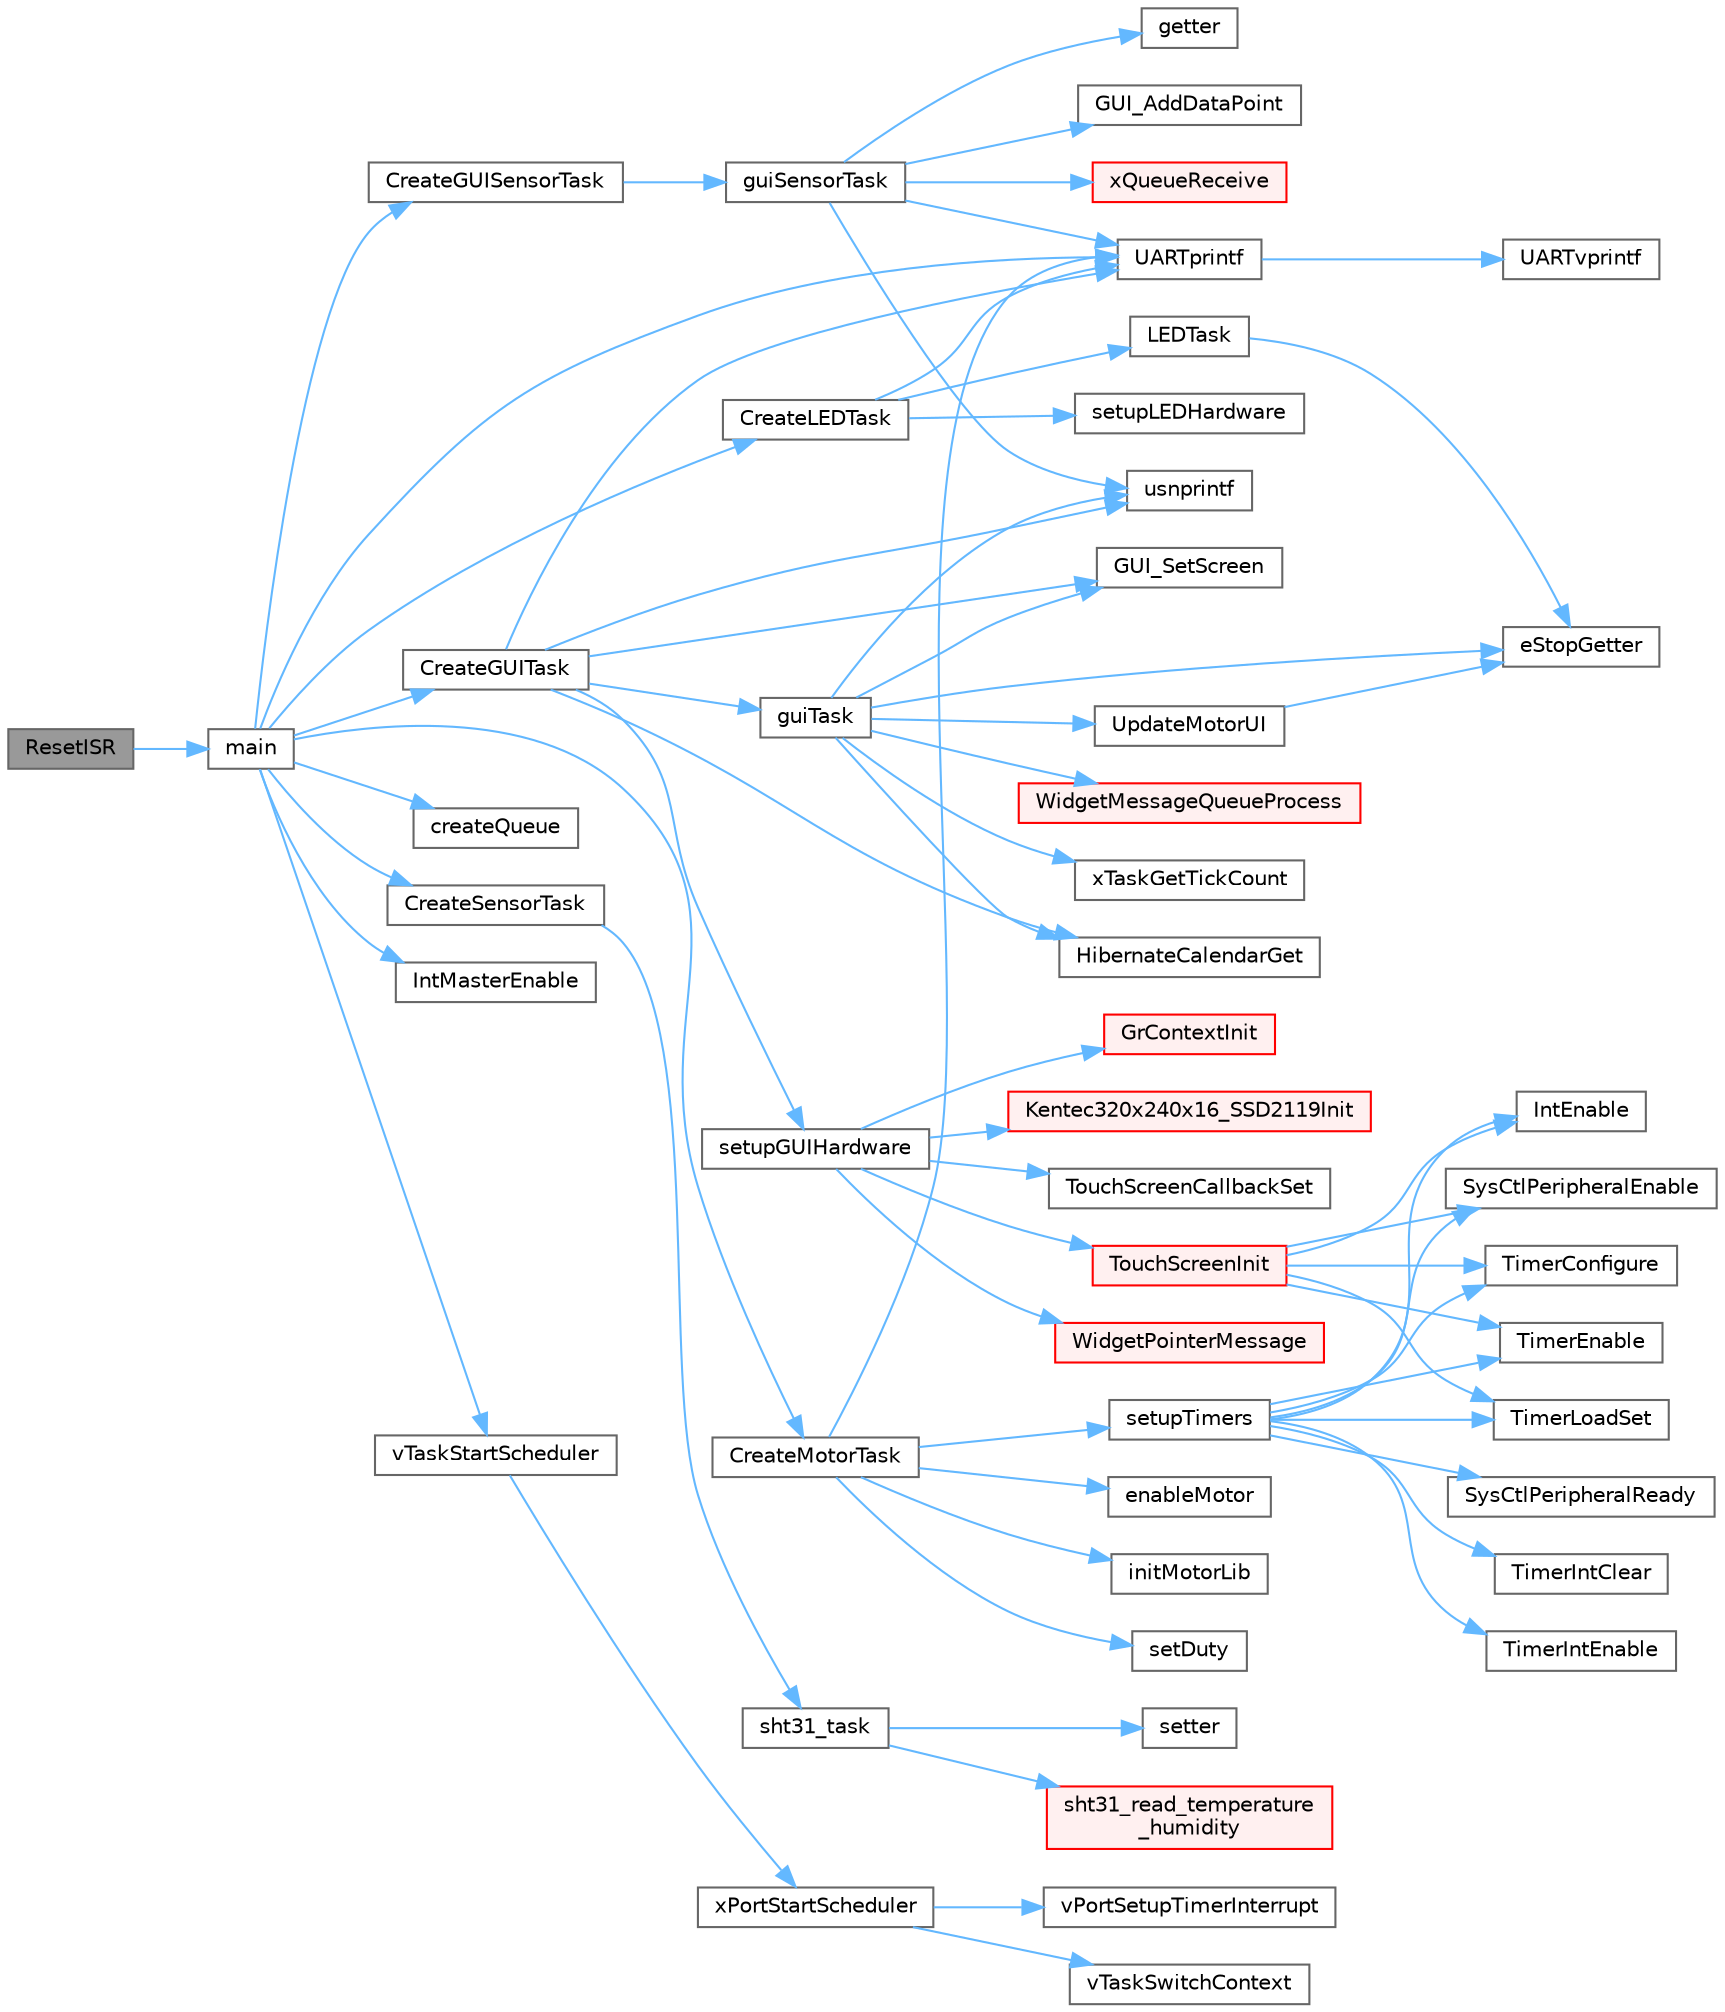 digraph "ResetISR"
{
 // LATEX_PDF_SIZE
  bgcolor="transparent";
  edge [fontname=Helvetica,fontsize=10,labelfontname=Helvetica,labelfontsize=10];
  node [fontname=Helvetica,fontsize=10,shape=box,height=0.2,width=0.4];
  rankdir="LR";
  Node1 [id="Node000001",label="ResetISR",height=0.2,width=0.4,color="gray40", fillcolor="grey60", style="filled", fontcolor="black",tooltip=" "];
  Node1 -> Node2 [id="edge1_Node000001_Node000002",color="steelblue1",style="solid",tooltip=" "];
  Node2 [id="Node000002",label="main",height=0.2,width=0.4,color="grey40", fillcolor="white", style="filled",URL="$main_8c.html#a840291bc02cba5474a4cb46a9b9566fe",tooltip="Starting function, that call the initialization functions."];
  Node2 -> Node3 [id="edge2_Node000002_Node000003",color="steelblue1",style="solid",tooltip=" "];
  Node3 [id="Node000003",label="CreateGUISensorTask",height=0.2,width=0.4,color="grey40", fillcolor="white", style="filled",URL="$gui_8c.html#a1ecbba48d1a4cd81b919180de24283de",tooltip=" "];
  Node3 -> Node4 [id="edge3_Node000003_Node000004",color="steelblue1",style="solid",tooltip=" "];
  Node4 [id="Node000004",label="guiSensorTask",height=0.2,width=0.4,color="grey40", fillcolor="white", style="filled",URL="$gui_8c.html#ad27d0c66bb548fc273cfc6a59c298b12",tooltip=" "];
  Node4 -> Node5 [id="edge4_Node000004_Node000005",color="steelblue1",style="solid",tooltip=" "];
  Node5 [id="Node000005",label="getter",height=0.2,width=0.4,color="grey40", fillcolor="white", style="filled",URL="$group__shared.html#ga8091ec7b192391ed9010006324645373",tooltip="Retrieves a copy of the shared value in a thread-safe manner."];
  Node4 -> Node6 [id="edge5_Node000004_Node000006",color="steelblue1",style="solid",tooltip=" "];
  Node6 [id="Node000006",label="GUI_AddDataPoint",height=0.2,width=0.4,color="grey40", fillcolor="white", style="filled",URL="$group__gui.html#ga7e1d73815f1971736537b8008750f7dc",tooltip="Adds a new data point to the active plot's circular buffer."];
  Node4 -> Node7 [id="edge6_Node000004_Node000007",color="steelblue1",style="solid",tooltip=" "];
  Node7 [id="Node000007",label="UARTprintf",height=0.2,width=0.4,color="grey40", fillcolor="white", style="filled",URL="$group__uartstdio__api.html#ga9df4748a317174f7cf3c20ffc072abb0",tooltip=" "];
  Node7 -> Node8 [id="edge7_Node000007_Node000008",color="steelblue1",style="solid",tooltip=" "];
  Node8 [id="Node000008",label="UARTvprintf",height=0.2,width=0.4,color="grey40", fillcolor="white", style="filled",URL="$uartstdio_8h.html#ac24c8a911d71d799981ea44353f472de",tooltip=" "];
  Node4 -> Node9 [id="edge8_Node000004_Node000009",color="steelblue1",style="solid",tooltip=" "];
  Node9 [id="Node000009",label="usnprintf",height=0.2,width=0.4,color="grey40", fillcolor="white", style="filled",URL="$group__ustdlib__api.html#ga09b6644d4db11375176cb8cc8598c4e5",tooltip=" "];
  Node4 -> Node10 [id="edge9_Node000004_Node000010",color="steelblue1",style="solid",tooltip=" "];
  Node10 [id="Node000010",label="xQueueReceive",height=0.2,width=0.4,color="red", fillcolor="#FFF0F0", style="filled",URL="$queue_8c.html#ad0a166f3b1219a5e37e31f8090d4800d",tooltip=" "];
  Node2 -> Node20 [id="edge10_Node000002_Node000020",color="steelblue1",style="solid",tooltip=" "];
  Node20 [id="Node000020",label="CreateGUITask",height=0.2,width=0.4,color="grey40", fillcolor="white", style="filled",URL="$gui_8c.html#ae4a47c23309c2130fe19568576a30e6f",tooltip="Creates the GUI task and initializes the display."];
  Node20 -> Node21 [id="edge11_Node000020_Node000021",color="steelblue1",style="solid",tooltip=" "];
  Node21 [id="Node000021",label="GUI_SetScreen",height=0.2,width=0.4,color="grey40", fillcolor="white", style="filled",URL="$gui_8c.html#a1d504a75a2f7ceafd79d4f4c6b21dbf1",tooltip="Sets the current GUI screen."];
  Node20 -> Node22 [id="edge12_Node000020_Node000022",color="steelblue1",style="solid",tooltip=" "];
  Node22 [id="Node000022",label="guiTask",height=0.2,width=0.4,color="grey40", fillcolor="white", style="filled",URL="$gui_8c.html#a6819e5ebb843503757f113b4d38a963b",tooltip="GUI FreeRTOS Task Processes widget message queue at ~30Hz."];
  Node22 -> Node23 [id="edge13_Node000022_Node000023",color="steelblue1",style="solid",tooltip=" "];
  Node23 [id="Node000023",label="eStopGetter",height=0.2,width=0.4,color="grey40", fillcolor="white", style="filled",URL="$group__motor.html#gab86eb19b25275b3725f3c542ed3b79f7",tooltip=" "];
  Node22 -> Node21 [id="edge14_Node000022_Node000021",color="steelblue1",style="solid",tooltip=" "];
  Node22 -> Node24 [id="edge15_Node000022_Node000024",color="steelblue1",style="solid",tooltip=" "];
  Node24 [id="Node000024",label="HibernateCalendarGet",height=0.2,width=0.4,color="grey40", fillcolor="white", style="filled",URL="$group__hibernate__api.html#ga4da64c0e43404419a1c4c84d845d45b2",tooltip=" "];
  Node22 -> Node25 [id="edge16_Node000022_Node000025",color="steelblue1",style="solid",tooltip=" "];
  Node25 [id="Node000025",label="UpdateMotorUI",height=0.2,width=0.4,color="grey40", fillcolor="white", style="filled",URL="$group__gui.html#ga78d90b7747181fb17060f871bdb96180",tooltip="Updates the Motor screen UI elements based on motor and E-Stop state."];
  Node25 -> Node23 [id="edge17_Node000025_Node000023",color="steelblue1",style="solid",tooltip=" "];
  Node22 -> Node9 [id="edge18_Node000022_Node000009",color="steelblue1",style="solid",tooltip=" "];
  Node22 -> Node26 [id="edge19_Node000022_Node000026",color="steelblue1",style="solid",tooltip=" "];
  Node26 [id="Node000026",label="WidgetMessageQueueProcess",height=0.2,width=0.4,color="red", fillcolor="#FFF0F0", style="filled",URL="$group__widget__api.html#ga5a621f222e75a42366f7b1eeb2174a5d",tooltip=" "];
  Node22 -> Node29 [id="edge20_Node000022_Node000029",color="steelblue1",style="solid",tooltip=" "];
  Node29 [id="Node000029",label="xTaskGetTickCount",height=0.2,width=0.4,color="grey40", fillcolor="white", style="filled",URL="$tasks_8c.html#a5fa24e36d5e1eeb57f5b73b72ea048e7",tooltip=" "];
  Node20 -> Node24 [id="edge21_Node000020_Node000024",color="steelblue1",style="solid",tooltip=" "];
  Node20 -> Node30 [id="edge22_Node000020_Node000030",color="steelblue1",style="solid",tooltip=" "];
  Node30 [id="Node000030",label="setupGUIHardware",height=0.2,width=0.4,color="grey40", fillcolor="white", style="filled",URL="$gui_8c.html#ab10d5e7d96297855a1976f6f11baa909",tooltip="Initializes the GUI hardware and display context."];
  Node30 -> Node31 [id="edge23_Node000030_Node000031",color="steelblue1",style="solid",tooltip=" "];
  Node31 [id="Node000031",label="GrContextInit",height=0.2,width=0.4,color="red", fillcolor="#FFF0F0", style="filled",URL="$group__primitives__api.html#gaa770c562b61834deb639b5c2409d706d",tooltip=" "];
  Node30 -> Node37 [id="edge24_Node000030_Node000037",color="steelblue1",style="solid",tooltip=" "];
  Node37 [id="Node000037",label="Kentec320x240x16_SSD2119Init",height=0.2,width=0.4,color="red", fillcolor="#FFF0F0", style="filled",URL="$group__kentec320x240x16__ssd2119__spi.html#ga9026cdb02cf32667527923cdc30f14bf",tooltip=" "];
  Node30 -> Node40 [id="edge25_Node000030_Node000040",color="steelblue1",style="solid",tooltip=" "];
  Node40 [id="Node000040",label="TouchScreenCallbackSet",height=0.2,width=0.4,color="grey40", fillcolor="white", style="filled",URL="$group__touch__api.html#ga4d0fd2cdde51655faa20b96ee101ddc6",tooltip=" "];
  Node30 -> Node41 [id="edge26_Node000030_Node000041",color="steelblue1",style="solid",tooltip=" "];
  Node41 [id="Node000041",label="TouchScreenInit",height=0.2,width=0.4,color="red", fillcolor="#FFF0F0", style="filled",URL="$group__touch__api.html#gad1bbcdff4a7cd3810aab1ce950559506",tooltip=" "];
  Node41 -> Node47 [id="edge27_Node000041_Node000047",color="steelblue1",style="solid",tooltip=" "];
  Node47 [id="Node000047",label="IntEnable",height=0.2,width=0.4,color="grey40", fillcolor="white", style="filled",URL="$group__interrupt__api.html#ga49fc9c3d1a0f8c42a20249f8c5d360ce",tooltip=" "];
  Node41 -> Node48 [id="edge28_Node000041_Node000048",color="steelblue1",style="solid",tooltip=" "];
  Node48 [id="Node000048",label="SysCtlPeripheralEnable",height=0.2,width=0.4,color="grey40", fillcolor="white", style="filled",URL="$group__sysctl__api.html#ga2fbae61db465e1d861a62785d28e3ad6",tooltip=" "];
  Node41 -> Node49 [id="edge29_Node000041_Node000049",color="steelblue1",style="solid",tooltip=" "];
  Node49 [id="Node000049",label="TimerConfigure",height=0.2,width=0.4,color="grey40", fillcolor="white", style="filled",URL="$group__timer__api.html#ga906bd1ce13ef11046b0d4b2722f3a9a8",tooltip=" "];
  Node41 -> Node51 [id="edge30_Node000041_Node000051",color="steelblue1",style="solid",tooltip=" "];
  Node51 [id="Node000051",label="TimerEnable",height=0.2,width=0.4,color="grey40", fillcolor="white", style="filled",URL="$group__timer__api.html#ga13a66ae0ebdd8467176d85e057ed212c",tooltip=" "];
  Node41 -> Node52 [id="edge31_Node000041_Node000052",color="steelblue1",style="solid",tooltip=" "];
  Node52 [id="Node000052",label="TimerLoadSet",height=0.2,width=0.4,color="grey40", fillcolor="white", style="filled",URL="$group__timer__api.html#ga20a168e18a8d3502809ad53c031e4613",tooltip=" "];
  Node30 -> Node53 [id="edge32_Node000030_Node000053",color="steelblue1",style="solid",tooltip=" "];
  Node53 [id="Node000053",label="WidgetPointerMessage",height=0.2,width=0.4,color="red", fillcolor="#FFF0F0", style="filled",URL="$group__widget__api.html#ga7c67b8f0a78e0c6ca94a2b733af2f5b0",tooltip=" "];
  Node20 -> Node7 [id="edge33_Node000020_Node000007",color="steelblue1",style="solid",tooltip=" "];
  Node20 -> Node9 [id="edge34_Node000020_Node000009",color="steelblue1",style="solid",tooltip=" "];
  Node2 -> Node57 [id="edge35_Node000002_Node000057",color="steelblue1",style="solid",tooltip=" "];
  Node57 [id="Node000057",label="CreateLEDTask",height=0.2,width=0.4,color="grey40", fillcolor="white", style="filled",URL="$gui_8c.html#a79c4a29319e1fd9f1b1513cc1b46fef3",tooltip=" "];
  Node57 -> Node58 [id="edge36_Node000057_Node000058",color="steelblue1",style="solid",tooltip=" "];
  Node58 [id="Node000058",label="LEDTask",height=0.2,width=0.4,color="grey40", fillcolor="white", style="filled",URL="$gui_8c.html#af6d5fcca417964389239771abcf66940",tooltip=" "];
  Node58 -> Node23 [id="edge37_Node000058_Node000023",color="steelblue1",style="solid",tooltip=" "];
  Node57 -> Node59 [id="edge38_Node000057_Node000059",color="steelblue1",style="solid",tooltip=" "];
  Node59 [id="Node000059",label="setupLEDHardware",height=0.2,width=0.4,color="grey40", fillcolor="white", style="filled",URL="$gui_8c.html#ae3079aec5dd078c803a5a47fa566d283",tooltip=" "];
  Node57 -> Node7 [id="edge39_Node000057_Node000007",color="steelblue1",style="solid",tooltip=" "];
  Node2 -> Node60 [id="edge40_Node000002_Node000060",color="steelblue1",style="solid",tooltip=" "];
  Node60 [id="Node000060",label="CreateMotorTask",height=0.2,width=0.4,color="grey40", fillcolor="white", style="filled",URL="$group__motor.html#ga17acdc6905b68b45c67aa61fe958f688",tooltip="Create Motor Control Tasks."];
  Node60 -> Node61 [id="edge41_Node000060_Node000061",color="steelblue1",style="solid",tooltip=" "];
  Node61 [id="Node000061",label="enableMotor",height=0.2,width=0.4,color="grey40", fillcolor="white", style="filled",URL="$motorlib_8h.html#ad4c5f85964505556f9cbcf76028a8905",tooltip="Enables Motor Drive by setting enable pin to low."];
  Node60 -> Node62 [id="edge42_Node000060_Node000062",color="steelblue1",style="solid",tooltip=" "];
  Node62 [id="Node000062",label="initMotorLib",height=0.2,width=0.4,color="grey40", fillcolor="white", style="filled",URL="$motorlib_8h.html#a74c4151f97d669bd0767f3a90d38fb32",tooltip="Initialise GPIO and PWM module to ensure correct setup of High/Low side pins."];
  Node60 -> Node63 [id="edge43_Node000060_Node000063",color="steelblue1",style="solid",tooltip=" "];
  Node63 [id="Node000063",label="setDuty",height=0.2,width=0.4,color="grey40", fillcolor="white", style="filled",URL="$motorlib_8h.html#a2787833597cc85b70a8dea4657ccfa12",tooltip="This function sets the duty cycle of the high side PWM lines."];
  Node60 -> Node64 [id="edge44_Node000060_Node000064",color="steelblue1",style="solid",tooltip=" "];
  Node64 [id="Node000064",label="setupTimers",height=0.2,width=0.4,color="grey40", fillcolor="white", style="filled",URL="$group__motor.html#gaf30c012c92bdd66716137298e1f7e198",tooltip="Configure Timer1 for RPM ramping control."];
  Node64 -> Node47 [id="edge45_Node000064_Node000047",color="steelblue1",style="solid",tooltip=" "];
  Node64 -> Node48 [id="edge46_Node000064_Node000048",color="steelblue1",style="solid",tooltip=" "];
  Node64 -> Node65 [id="edge47_Node000064_Node000065",color="steelblue1",style="solid",tooltip=" "];
  Node65 [id="Node000065",label="SysCtlPeripheralReady",height=0.2,width=0.4,color="grey40", fillcolor="white", style="filled",URL="$group__sysctl__api.html#ga7ddf1f06376894c31e5596f562c299ac",tooltip=" "];
  Node64 -> Node49 [id="edge48_Node000064_Node000049",color="steelblue1",style="solid",tooltip=" "];
  Node64 -> Node51 [id="edge49_Node000064_Node000051",color="steelblue1",style="solid",tooltip=" "];
  Node64 -> Node66 [id="edge50_Node000064_Node000066",color="steelblue1",style="solid",tooltip=" "];
  Node66 [id="Node000066",label="TimerIntClear",height=0.2,width=0.4,color="grey40", fillcolor="white", style="filled",URL="$group__timer__api.html#ga57384a0128e97c9059b9a6b5152486c6",tooltip=" "];
  Node64 -> Node67 [id="edge51_Node000064_Node000067",color="steelblue1",style="solid",tooltip=" "];
  Node67 [id="Node000067",label="TimerIntEnable",height=0.2,width=0.4,color="grey40", fillcolor="white", style="filled",URL="$group__timer__api.html#gaf5153c3e27648ca57b95adc691d0afdf",tooltip=" "];
  Node64 -> Node52 [id="edge52_Node000064_Node000052",color="steelblue1",style="solid",tooltip=" "];
  Node60 -> Node7 [id="edge53_Node000060_Node000007",color="steelblue1",style="solid",tooltip=" "];
  Node2 -> Node68 [id="edge54_Node000002_Node000068",color="steelblue1",style="solid",tooltip=" "];
  Node68 [id="Node000068",label="createQueue",height=0.2,width=0.4,color="grey40", fillcolor="white", style="filled",URL="$group__shared.html#gaf6e2415730d93fc672b616f76298a5d3",tooltip="Creates a queue used for inter-task communication."];
  Node2 -> Node69 [id="edge55_Node000002_Node000069",color="steelblue1",style="solid",tooltip=" "];
  Node69 [id="Node000069",label="CreateSensorTask",height=0.2,width=0.4,color="grey40", fillcolor="white", style="filled",URL="$sensors_8c.html#a709e570f3f26940787168ce709cd3846",tooltip="Create and initialize all sensor tasks."];
  Node69 -> Node70 [id="edge56_Node000069_Node000070",color="steelblue1",style="solid",tooltip=" "];
  Node70 [id="Node000070",label="sht31_task",height=0.2,width=0.4,color="grey40", fillcolor="white", style="filled",URL="$group__sensor.html#gad9feeb37626caf779d5dfd155187a077",tooltip="SHT31 temperature and humidity sensor task."];
  Node70 -> Node71 [id="edge57_Node000070_Node000071",color="steelblue1",style="solid",tooltip=" "];
  Node71 [id="Node000071",label="setter",height=0.2,width=0.4,color="grey40", fillcolor="white", style="filled",URL="$group__shared.html#ga77c2048b54ddea19fb1ebd623051f36b",tooltip="Sets the shared value in a thread-safe manner."];
  Node70 -> Node72 [id="edge58_Node000070_Node000072",color="steelblue1",style="solid",tooltip=" "];
  Node72 [id="Node000072",label="sht31_read_temperature\l_humidity",height=0.2,width=0.4,color="red", fillcolor="#FFF0F0", style="filled",URL="$group__sensor.html#gae10fc24fb8a9b2c2c93680af41a15f6f",tooltip="Read temperature and humidity from SHT31 sensor."];
  Node2 -> Node77 [id="edge59_Node000002_Node000077",color="steelblue1",style="solid",tooltip=" "];
  Node77 [id="Node000077",label="IntMasterEnable",height=0.2,width=0.4,color="grey40", fillcolor="white", style="filled",URL="$interrupt_8h.html#a8321cf21088e200350d36827ecc6dad3",tooltip=" "];
  Node2 -> Node7 [id="edge60_Node000002_Node000007",color="steelblue1",style="solid",tooltip=" "];
  Node2 -> Node78 [id="edge61_Node000002_Node000078",color="steelblue1",style="solid",tooltip=" "];
  Node78 [id="Node000078",label="vTaskStartScheduler",height=0.2,width=0.4,color="grey40", fillcolor="white", style="filled",URL="$tasks_8c.html#a598661cdd2a6af95a077245d11e3d142",tooltip=" "];
  Node78 -> Node79 [id="edge62_Node000078_Node000079",color="steelblue1",style="solid",tooltip=" "];
  Node79 [id="Node000079",label="xPortStartScheduler",height=0.2,width=0.4,color="grey40", fillcolor="white", style="filled",URL="$port_8c.html#ade5a8c6666e7413a0355cc252029c5c6",tooltip=" "];
  Node79 -> Node80 [id="edge63_Node000079_Node000080",color="steelblue1",style="solid",tooltip=" "];
  Node80 [id="Node000080",label="vPortSetupTimerInterrupt",height=0.2,width=0.4,color="grey40", fillcolor="white", style="filled",URL="$port_8c.html#a4649001ea4d29b80759e6eca4bba58eb",tooltip=" "];
  Node79 -> Node81 [id="edge64_Node000079_Node000081",color="steelblue1",style="solid",tooltip=" "];
  Node81 [id="Node000081",label="vTaskSwitchContext",height=0.2,width=0.4,color="grey40", fillcolor="white", style="filled",URL="$tasks_8c.html#a9c86137bc3c1cbffc39fff22627cb885",tooltip=" "];
}
